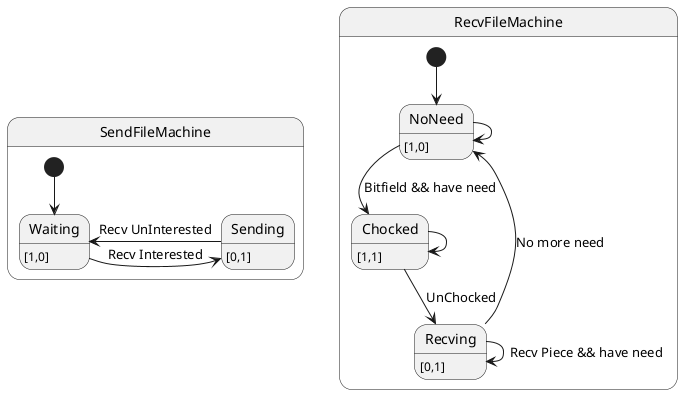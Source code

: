 @startuml status
' [*] --> SendFileMachine
state SendFileMachine{
    [*] --> Waiting
    Waiting: [1,0]
    Waiting-> Sending: Recv Interested
    Sending: [0,1]
    Sending-> Waiting: Recv UnInterested
}
state RecvFileMachine{
    [*] --> NoNeed
    NoNeed --> NoNeed
    NoNeed: [1,0]
    NoNeed --> Chocked : Bitfield && have need
    Chocked: [1,1]
    Chocked --> Chocked
    Recving: [0,1]
    Chocked --> Recving : UnChocked
    Recving --> Recving : Recv Piece && have need
    Recving --> NoNeed : No more need
    
}
@enduml